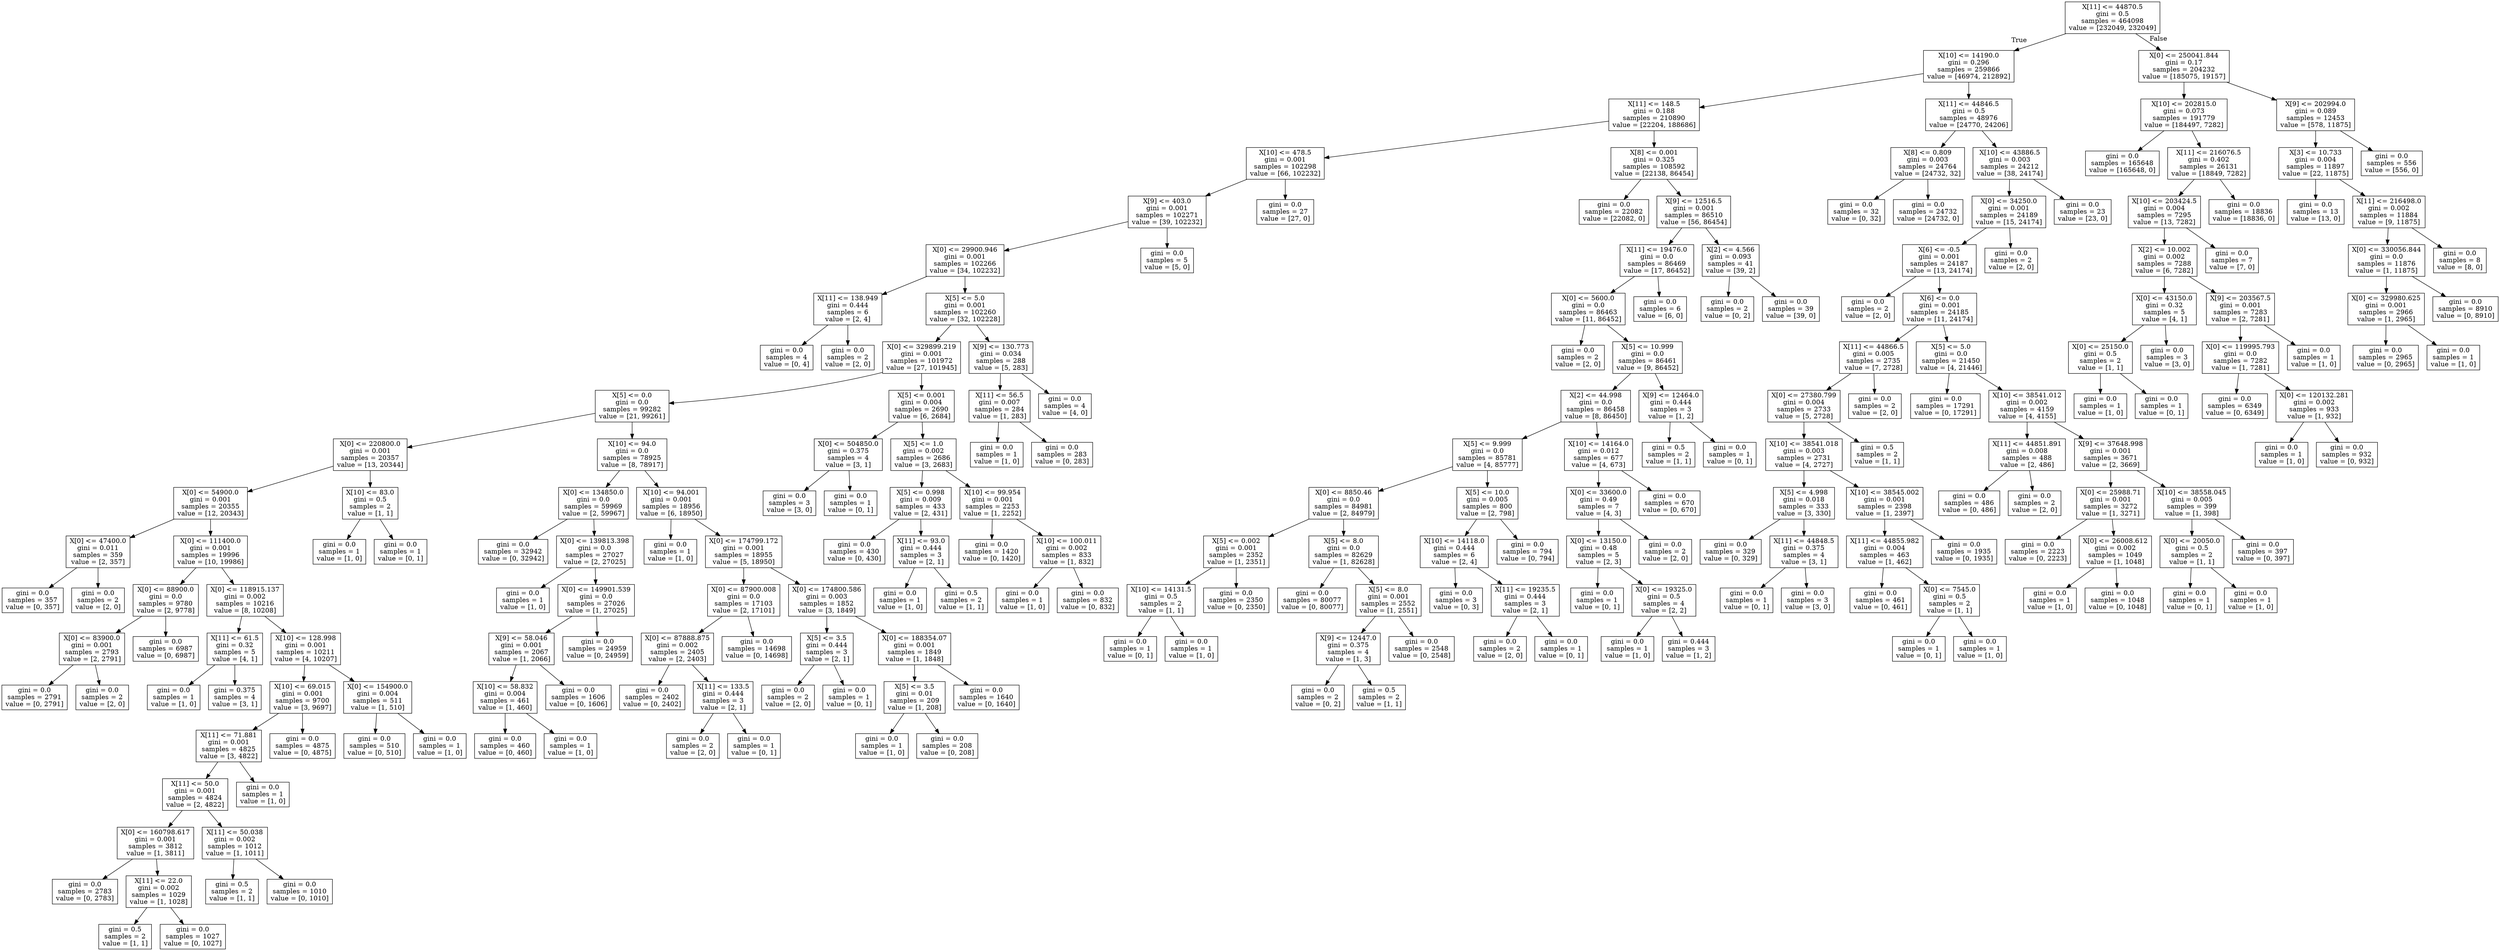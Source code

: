 digraph Tree {
node [shape=box] ;
0 [label="X[11] <= 44870.5\ngini = 0.5\nsamples = 464098\nvalue = [232049, 232049]"] ;
1 [label="X[10] <= 14190.0\ngini = 0.296\nsamples = 259866\nvalue = [46974, 212892]"] ;
0 -> 1 [labeldistance=2.5, labelangle=45, headlabel="True"] ;
2 [label="X[11] <= 148.5\ngini = 0.188\nsamples = 210890\nvalue = [22204, 188686]"] ;
1 -> 2 ;
3 [label="X[10] <= 478.5\ngini = 0.001\nsamples = 102298\nvalue = [66, 102232]"] ;
2 -> 3 ;
4 [label="X[9] <= 403.0\ngini = 0.001\nsamples = 102271\nvalue = [39, 102232]"] ;
3 -> 4 ;
5 [label="X[0] <= 29900.946\ngini = 0.001\nsamples = 102266\nvalue = [34, 102232]"] ;
4 -> 5 ;
6 [label="X[11] <= 138.949\ngini = 0.444\nsamples = 6\nvalue = [2, 4]"] ;
5 -> 6 ;
7 [label="gini = 0.0\nsamples = 4\nvalue = [0, 4]"] ;
6 -> 7 ;
8 [label="gini = 0.0\nsamples = 2\nvalue = [2, 0]"] ;
6 -> 8 ;
9 [label="X[5] <= 5.0\ngini = 0.001\nsamples = 102260\nvalue = [32, 102228]"] ;
5 -> 9 ;
10 [label="X[0] <= 329899.219\ngini = 0.001\nsamples = 101972\nvalue = [27, 101945]"] ;
9 -> 10 ;
11 [label="X[5] <= 0.0\ngini = 0.0\nsamples = 99282\nvalue = [21, 99261]"] ;
10 -> 11 ;
12 [label="X[0] <= 220800.0\ngini = 0.001\nsamples = 20357\nvalue = [13, 20344]"] ;
11 -> 12 ;
13 [label="X[0] <= 54900.0\ngini = 0.001\nsamples = 20355\nvalue = [12, 20343]"] ;
12 -> 13 ;
14 [label="X[0] <= 47400.0\ngini = 0.011\nsamples = 359\nvalue = [2, 357]"] ;
13 -> 14 ;
15 [label="gini = 0.0\nsamples = 357\nvalue = [0, 357]"] ;
14 -> 15 ;
16 [label="gini = 0.0\nsamples = 2\nvalue = [2, 0]"] ;
14 -> 16 ;
17 [label="X[0] <= 111400.0\ngini = 0.001\nsamples = 19996\nvalue = [10, 19986]"] ;
13 -> 17 ;
18 [label="X[0] <= 88900.0\ngini = 0.0\nsamples = 9780\nvalue = [2, 9778]"] ;
17 -> 18 ;
19 [label="X[0] <= 83900.0\ngini = 0.001\nsamples = 2793\nvalue = [2, 2791]"] ;
18 -> 19 ;
20 [label="gini = 0.0\nsamples = 2791\nvalue = [0, 2791]"] ;
19 -> 20 ;
21 [label="gini = 0.0\nsamples = 2\nvalue = [2, 0]"] ;
19 -> 21 ;
22 [label="gini = 0.0\nsamples = 6987\nvalue = [0, 6987]"] ;
18 -> 22 ;
23 [label="X[0] <= 118915.137\ngini = 0.002\nsamples = 10216\nvalue = [8, 10208]"] ;
17 -> 23 ;
24 [label="X[11] <= 61.5\ngini = 0.32\nsamples = 5\nvalue = [4, 1]"] ;
23 -> 24 ;
25 [label="gini = 0.0\nsamples = 1\nvalue = [1, 0]"] ;
24 -> 25 ;
26 [label="gini = 0.375\nsamples = 4\nvalue = [3, 1]"] ;
24 -> 26 ;
27 [label="X[10] <= 128.998\ngini = 0.001\nsamples = 10211\nvalue = [4, 10207]"] ;
23 -> 27 ;
28 [label="X[10] <= 69.015\ngini = 0.001\nsamples = 9700\nvalue = [3, 9697]"] ;
27 -> 28 ;
29 [label="X[11] <= 71.881\ngini = 0.001\nsamples = 4825\nvalue = [3, 4822]"] ;
28 -> 29 ;
30 [label="X[11] <= 50.0\ngini = 0.001\nsamples = 4824\nvalue = [2, 4822]"] ;
29 -> 30 ;
31 [label="X[0] <= 160798.617\ngini = 0.001\nsamples = 3812\nvalue = [1, 3811]"] ;
30 -> 31 ;
32 [label="gini = 0.0\nsamples = 2783\nvalue = [0, 2783]"] ;
31 -> 32 ;
33 [label="X[11] <= 22.0\ngini = 0.002\nsamples = 1029\nvalue = [1, 1028]"] ;
31 -> 33 ;
34 [label="gini = 0.5\nsamples = 2\nvalue = [1, 1]"] ;
33 -> 34 ;
35 [label="gini = 0.0\nsamples = 1027\nvalue = [0, 1027]"] ;
33 -> 35 ;
36 [label="X[11] <= 50.038\ngini = 0.002\nsamples = 1012\nvalue = [1, 1011]"] ;
30 -> 36 ;
37 [label="gini = 0.5\nsamples = 2\nvalue = [1, 1]"] ;
36 -> 37 ;
38 [label="gini = 0.0\nsamples = 1010\nvalue = [0, 1010]"] ;
36 -> 38 ;
39 [label="gini = 0.0\nsamples = 1\nvalue = [1, 0]"] ;
29 -> 39 ;
40 [label="gini = 0.0\nsamples = 4875\nvalue = [0, 4875]"] ;
28 -> 40 ;
41 [label="X[0] <= 154900.0\ngini = 0.004\nsamples = 511\nvalue = [1, 510]"] ;
27 -> 41 ;
42 [label="gini = 0.0\nsamples = 510\nvalue = [0, 510]"] ;
41 -> 42 ;
43 [label="gini = 0.0\nsamples = 1\nvalue = [1, 0]"] ;
41 -> 43 ;
44 [label="X[10] <= 83.0\ngini = 0.5\nsamples = 2\nvalue = [1, 1]"] ;
12 -> 44 ;
45 [label="gini = 0.0\nsamples = 1\nvalue = [1, 0]"] ;
44 -> 45 ;
46 [label="gini = 0.0\nsamples = 1\nvalue = [0, 1]"] ;
44 -> 46 ;
47 [label="X[10] <= 94.0\ngini = 0.0\nsamples = 78925\nvalue = [8, 78917]"] ;
11 -> 47 ;
48 [label="X[0] <= 134850.0\ngini = 0.0\nsamples = 59969\nvalue = [2, 59967]"] ;
47 -> 48 ;
49 [label="gini = 0.0\nsamples = 32942\nvalue = [0, 32942]"] ;
48 -> 49 ;
50 [label="X[0] <= 139813.398\ngini = 0.0\nsamples = 27027\nvalue = [2, 27025]"] ;
48 -> 50 ;
51 [label="gini = 0.0\nsamples = 1\nvalue = [1, 0]"] ;
50 -> 51 ;
52 [label="X[0] <= 149901.539\ngini = 0.0\nsamples = 27026\nvalue = [1, 27025]"] ;
50 -> 52 ;
53 [label="X[9] <= 58.046\ngini = 0.001\nsamples = 2067\nvalue = [1, 2066]"] ;
52 -> 53 ;
54 [label="X[10] <= 58.832\ngini = 0.004\nsamples = 461\nvalue = [1, 460]"] ;
53 -> 54 ;
55 [label="gini = 0.0\nsamples = 460\nvalue = [0, 460]"] ;
54 -> 55 ;
56 [label="gini = 0.0\nsamples = 1\nvalue = [1, 0]"] ;
54 -> 56 ;
57 [label="gini = 0.0\nsamples = 1606\nvalue = [0, 1606]"] ;
53 -> 57 ;
58 [label="gini = 0.0\nsamples = 24959\nvalue = [0, 24959]"] ;
52 -> 58 ;
59 [label="X[10] <= 94.001\ngini = 0.001\nsamples = 18956\nvalue = [6, 18950]"] ;
47 -> 59 ;
60 [label="gini = 0.0\nsamples = 1\nvalue = [1, 0]"] ;
59 -> 60 ;
61 [label="X[0] <= 174799.172\ngini = 0.001\nsamples = 18955\nvalue = [5, 18950]"] ;
59 -> 61 ;
62 [label="X[0] <= 87900.008\ngini = 0.0\nsamples = 17103\nvalue = [2, 17101]"] ;
61 -> 62 ;
63 [label="X[0] <= 87888.875\ngini = 0.002\nsamples = 2405\nvalue = [2, 2403]"] ;
62 -> 63 ;
64 [label="gini = 0.0\nsamples = 2402\nvalue = [0, 2402]"] ;
63 -> 64 ;
65 [label="X[11] <= 133.5\ngini = 0.444\nsamples = 3\nvalue = [2, 1]"] ;
63 -> 65 ;
66 [label="gini = 0.0\nsamples = 2\nvalue = [2, 0]"] ;
65 -> 66 ;
67 [label="gini = 0.0\nsamples = 1\nvalue = [0, 1]"] ;
65 -> 67 ;
68 [label="gini = 0.0\nsamples = 14698\nvalue = [0, 14698]"] ;
62 -> 68 ;
69 [label="X[0] <= 174800.586\ngini = 0.003\nsamples = 1852\nvalue = [3, 1849]"] ;
61 -> 69 ;
70 [label="X[5] <= 3.5\ngini = 0.444\nsamples = 3\nvalue = [2, 1]"] ;
69 -> 70 ;
71 [label="gini = 0.0\nsamples = 2\nvalue = [2, 0]"] ;
70 -> 71 ;
72 [label="gini = 0.0\nsamples = 1\nvalue = [0, 1]"] ;
70 -> 72 ;
73 [label="X[0] <= 188354.07\ngini = 0.001\nsamples = 1849\nvalue = [1, 1848]"] ;
69 -> 73 ;
74 [label="X[5] <= 3.5\ngini = 0.01\nsamples = 209\nvalue = [1, 208]"] ;
73 -> 74 ;
75 [label="gini = 0.0\nsamples = 1\nvalue = [1, 0]"] ;
74 -> 75 ;
76 [label="gini = 0.0\nsamples = 208\nvalue = [0, 208]"] ;
74 -> 76 ;
77 [label="gini = 0.0\nsamples = 1640\nvalue = [0, 1640]"] ;
73 -> 77 ;
78 [label="X[5] <= 0.001\ngini = 0.004\nsamples = 2690\nvalue = [6, 2684]"] ;
10 -> 78 ;
79 [label="X[0] <= 504850.0\ngini = 0.375\nsamples = 4\nvalue = [3, 1]"] ;
78 -> 79 ;
80 [label="gini = 0.0\nsamples = 3\nvalue = [3, 0]"] ;
79 -> 80 ;
81 [label="gini = 0.0\nsamples = 1\nvalue = [0, 1]"] ;
79 -> 81 ;
82 [label="X[5] <= 1.0\ngini = 0.002\nsamples = 2686\nvalue = [3, 2683]"] ;
78 -> 82 ;
83 [label="X[5] <= 0.998\ngini = 0.009\nsamples = 433\nvalue = [2, 431]"] ;
82 -> 83 ;
84 [label="gini = 0.0\nsamples = 430\nvalue = [0, 430]"] ;
83 -> 84 ;
85 [label="X[11] <= 93.0\ngini = 0.444\nsamples = 3\nvalue = [2, 1]"] ;
83 -> 85 ;
86 [label="gini = 0.0\nsamples = 1\nvalue = [1, 0]"] ;
85 -> 86 ;
87 [label="gini = 0.5\nsamples = 2\nvalue = [1, 1]"] ;
85 -> 87 ;
88 [label="X[10] <= 99.954\ngini = 0.001\nsamples = 2253\nvalue = [1, 2252]"] ;
82 -> 88 ;
89 [label="gini = 0.0\nsamples = 1420\nvalue = [0, 1420]"] ;
88 -> 89 ;
90 [label="X[10] <= 100.011\ngini = 0.002\nsamples = 833\nvalue = [1, 832]"] ;
88 -> 90 ;
91 [label="gini = 0.0\nsamples = 1\nvalue = [1, 0]"] ;
90 -> 91 ;
92 [label="gini = 0.0\nsamples = 832\nvalue = [0, 832]"] ;
90 -> 92 ;
93 [label="X[9] <= 130.773\ngini = 0.034\nsamples = 288\nvalue = [5, 283]"] ;
9 -> 93 ;
94 [label="X[11] <= 56.5\ngini = 0.007\nsamples = 284\nvalue = [1, 283]"] ;
93 -> 94 ;
95 [label="gini = 0.0\nsamples = 1\nvalue = [1, 0]"] ;
94 -> 95 ;
96 [label="gini = 0.0\nsamples = 283\nvalue = [0, 283]"] ;
94 -> 96 ;
97 [label="gini = 0.0\nsamples = 4\nvalue = [4, 0]"] ;
93 -> 97 ;
98 [label="gini = 0.0\nsamples = 5\nvalue = [5, 0]"] ;
4 -> 98 ;
99 [label="gini = 0.0\nsamples = 27\nvalue = [27, 0]"] ;
3 -> 99 ;
100 [label="X[8] <= 0.001\ngini = 0.325\nsamples = 108592\nvalue = [22138, 86454]"] ;
2 -> 100 ;
101 [label="gini = 0.0\nsamples = 22082\nvalue = [22082, 0]"] ;
100 -> 101 ;
102 [label="X[9] <= 12516.5\ngini = 0.001\nsamples = 86510\nvalue = [56, 86454]"] ;
100 -> 102 ;
103 [label="X[11] <= 19476.0\ngini = 0.0\nsamples = 86469\nvalue = [17, 86452]"] ;
102 -> 103 ;
104 [label="X[0] <= 5600.0\ngini = 0.0\nsamples = 86463\nvalue = [11, 86452]"] ;
103 -> 104 ;
105 [label="gini = 0.0\nsamples = 2\nvalue = [2, 0]"] ;
104 -> 105 ;
106 [label="X[5] <= 10.999\ngini = 0.0\nsamples = 86461\nvalue = [9, 86452]"] ;
104 -> 106 ;
107 [label="X[2] <= 44.998\ngini = 0.0\nsamples = 86458\nvalue = [8, 86450]"] ;
106 -> 107 ;
108 [label="X[5] <= 9.999\ngini = 0.0\nsamples = 85781\nvalue = [4, 85777]"] ;
107 -> 108 ;
109 [label="X[0] <= 8850.46\ngini = 0.0\nsamples = 84981\nvalue = [2, 84979]"] ;
108 -> 109 ;
110 [label="X[5] <= 0.002\ngini = 0.001\nsamples = 2352\nvalue = [1, 2351]"] ;
109 -> 110 ;
111 [label="X[10] <= 14131.5\ngini = 0.5\nsamples = 2\nvalue = [1, 1]"] ;
110 -> 111 ;
112 [label="gini = 0.0\nsamples = 1\nvalue = [0, 1]"] ;
111 -> 112 ;
113 [label="gini = 0.0\nsamples = 1\nvalue = [1, 0]"] ;
111 -> 113 ;
114 [label="gini = 0.0\nsamples = 2350\nvalue = [0, 2350]"] ;
110 -> 114 ;
115 [label="X[5] <= 8.0\ngini = 0.0\nsamples = 82629\nvalue = [1, 82628]"] ;
109 -> 115 ;
116 [label="gini = 0.0\nsamples = 80077\nvalue = [0, 80077]"] ;
115 -> 116 ;
117 [label="X[5] <= 8.0\ngini = 0.001\nsamples = 2552\nvalue = [1, 2551]"] ;
115 -> 117 ;
118 [label="X[9] <= 12447.0\ngini = 0.375\nsamples = 4\nvalue = [1, 3]"] ;
117 -> 118 ;
119 [label="gini = 0.0\nsamples = 2\nvalue = [0, 2]"] ;
118 -> 119 ;
120 [label="gini = 0.5\nsamples = 2\nvalue = [1, 1]"] ;
118 -> 120 ;
121 [label="gini = 0.0\nsamples = 2548\nvalue = [0, 2548]"] ;
117 -> 121 ;
122 [label="X[5] <= 10.0\ngini = 0.005\nsamples = 800\nvalue = [2, 798]"] ;
108 -> 122 ;
123 [label="X[10] <= 14118.0\ngini = 0.444\nsamples = 6\nvalue = [2, 4]"] ;
122 -> 123 ;
124 [label="gini = 0.0\nsamples = 3\nvalue = [0, 3]"] ;
123 -> 124 ;
125 [label="X[11] <= 19235.5\ngini = 0.444\nsamples = 3\nvalue = [2, 1]"] ;
123 -> 125 ;
126 [label="gini = 0.0\nsamples = 2\nvalue = [2, 0]"] ;
125 -> 126 ;
127 [label="gini = 0.0\nsamples = 1\nvalue = [0, 1]"] ;
125 -> 127 ;
128 [label="gini = 0.0\nsamples = 794\nvalue = [0, 794]"] ;
122 -> 128 ;
129 [label="X[10] <= 14164.0\ngini = 0.012\nsamples = 677\nvalue = [4, 673]"] ;
107 -> 129 ;
130 [label="X[0] <= 33600.0\ngini = 0.49\nsamples = 7\nvalue = [4, 3]"] ;
129 -> 130 ;
131 [label="X[0] <= 13150.0\ngini = 0.48\nsamples = 5\nvalue = [2, 3]"] ;
130 -> 131 ;
132 [label="gini = 0.0\nsamples = 1\nvalue = [0, 1]"] ;
131 -> 132 ;
133 [label="X[0] <= 19325.0\ngini = 0.5\nsamples = 4\nvalue = [2, 2]"] ;
131 -> 133 ;
134 [label="gini = 0.0\nsamples = 1\nvalue = [1, 0]"] ;
133 -> 134 ;
135 [label="gini = 0.444\nsamples = 3\nvalue = [1, 2]"] ;
133 -> 135 ;
136 [label="gini = 0.0\nsamples = 2\nvalue = [2, 0]"] ;
130 -> 136 ;
137 [label="gini = 0.0\nsamples = 670\nvalue = [0, 670]"] ;
129 -> 137 ;
138 [label="X[9] <= 12464.0\ngini = 0.444\nsamples = 3\nvalue = [1, 2]"] ;
106 -> 138 ;
139 [label="gini = 0.5\nsamples = 2\nvalue = [1, 1]"] ;
138 -> 139 ;
140 [label="gini = 0.0\nsamples = 1\nvalue = [0, 1]"] ;
138 -> 140 ;
141 [label="gini = 0.0\nsamples = 6\nvalue = [6, 0]"] ;
103 -> 141 ;
142 [label="X[2] <= 4.566\ngini = 0.093\nsamples = 41\nvalue = [39, 2]"] ;
102 -> 142 ;
143 [label="gini = 0.0\nsamples = 2\nvalue = [0, 2]"] ;
142 -> 143 ;
144 [label="gini = 0.0\nsamples = 39\nvalue = [39, 0]"] ;
142 -> 144 ;
145 [label="X[11] <= 44846.5\ngini = 0.5\nsamples = 48976\nvalue = [24770, 24206]"] ;
1 -> 145 ;
146 [label="X[8] <= 0.809\ngini = 0.003\nsamples = 24764\nvalue = [24732, 32]"] ;
145 -> 146 ;
147 [label="gini = 0.0\nsamples = 32\nvalue = [0, 32]"] ;
146 -> 147 ;
148 [label="gini = 0.0\nsamples = 24732\nvalue = [24732, 0]"] ;
146 -> 148 ;
149 [label="X[10] <= 43886.5\ngini = 0.003\nsamples = 24212\nvalue = [38, 24174]"] ;
145 -> 149 ;
150 [label="X[0] <= 34250.0\ngini = 0.001\nsamples = 24189\nvalue = [15, 24174]"] ;
149 -> 150 ;
151 [label="X[6] <= -0.5\ngini = 0.001\nsamples = 24187\nvalue = [13, 24174]"] ;
150 -> 151 ;
152 [label="gini = 0.0\nsamples = 2\nvalue = [2, 0]"] ;
151 -> 152 ;
153 [label="X[6] <= 0.0\ngini = 0.001\nsamples = 24185\nvalue = [11, 24174]"] ;
151 -> 153 ;
154 [label="X[11] <= 44866.5\ngini = 0.005\nsamples = 2735\nvalue = [7, 2728]"] ;
153 -> 154 ;
155 [label="X[0] <= 27380.799\ngini = 0.004\nsamples = 2733\nvalue = [5, 2728]"] ;
154 -> 155 ;
156 [label="X[10] <= 38541.018\ngini = 0.003\nsamples = 2731\nvalue = [4, 2727]"] ;
155 -> 156 ;
157 [label="X[5] <= 4.998\ngini = 0.018\nsamples = 333\nvalue = [3, 330]"] ;
156 -> 157 ;
158 [label="gini = 0.0\nsamples = 329\nvalue = [0, 329]"] ;
157 -> 158 ;
159 [label="X[11] <= 44848.5\ngini = 0.375\nsamples = 4\nvalue = [3, 1]"] ;
157 -> 159 ;
160 [label="gini = 0.0\nsamples = 1\nvalue = [0, 1]"] ;
159 -> 160 ;
161 [label="gini = 0.0\nsamples = 3\nvalue = [3, 0]"] ;
159 -> 161 ;
162 [label="X[10] <= 38545.002\ngini = 0.001\nsamples = 2398\nvalue = [1, 2397]"] ;
156 -> 162 ;
163 [label="X[11] <= 44855.982\ngini = 0.004\nsamples = 463\nvalue = [1, 462]"] ;
162 -> 163 ;
164 [label="gini = 0.0\nsamples = 461\nvalue = [0, 461]"] ;
163 -> 164 ;
165 [label="X[0] <= 7545.0\ngini = 0.5\nsamples = 2\nvalue = [1, 1]"] ;
163 -> 165 ;
166 [label="gini = 0.0\nsamples = 1\nvalue = [0, 1]"] ;
165 -> 166 ;
167 [label="gini = 0.0\nsamples = 1\nvalue = [1, 0]"] ;
165 -> 167 ;
168 [label="gini = 0.0\nsamples = 1935\nvalue = [0, 1935]"] ;
162 -> 168 ;
169 [label="gini = 0.5\nsamples = 2\nvalue = [1, 1]"] ;
155 -> 169 ;
170 [label="gini = 0.0\nsamples = 2\nvalue = [2, 0]"] ;
154 -> 170 ;
171 [label="X[5] <= 5.0\ngini = 0.0\nsamples = 21450\nvalue = [4, 21446]"] ;
153 -> 171 ;
172 [label="gini = 0.0\nsamples = 17291\nvalue = [0, 17291]"] ;
171 -> 172 ;
173 [label="X[10] <= 38541.012\ngini = 0.002\nsamples = 4159\nvalue = [4, 4155]"] ;
171 -> 173 ;
174 [label="X[11] <= 44851.891\ngini = 0.008\nsamples = 488\nvalue = [2, 486]"] ;
173 -> 174 ;
175 [label="gini = 0.0\nsamples = 486\nvalue = [0, 486]"] ;
174 -> 175 ;
176 [label="gini = 0.0\nsamples = 2\nvalue = [2, 0]"] ;
174 -> 176 ;
177 [label="X[9] <= 37648.998\ngini = 0.001\nsamples = 3671\nvalue = [2, 3669]"] ;
173 -> 177 ;
178 [label="X[0] <= 25988.71\ngini = 0.001\nsamples = 3272\nvalue = [1, 3271]"] ;
177 -> 178 ;
179 [label="gini = 0.0\nsamples = 2223\nvalue = [0, 2223]"] ;
178 -> 179 ;
180 [label="X[0] <= 26008.612\ngini = 0.002\nsamples = 1049\nvalue = [1, 1048]"] ;
178 -> 180 ;
181 [label="gini = 0.0\nsamples = 1\nvalue = [1, 0]"] ;
180 -> 181 ;
182 [label="gini = 0.0\nsamples = 1048\nvalue = [0, 1048]"] ;
180 -> 182 ;
183 [label="X[10] <= 38558.045\ngini = 0.005\nsamples = 399\nvalue = [1, 398]"] ;
177 -> 183 ;
184 [label="X[0] <= 20050.0\ngini = 0.5\nsamples = 2\nvalue = [1, 1]"] ;
183 -> 184 ;
185 [label="gini = 0.0\nsamples = 1\nvalue = [0, 1]"] ;
184 -> 185 ;
186 [label="gini = 0.0\nsamples = 1\nvalue = [1, 0]"] ;
184 -> 186 ;
187 [label="gini = 0.0\nsamples = 397\nvalue = [0, 397]"] ;
183 -> 187 ;
188 [label="gini = 0.0\nsamples = 2\nvalue = [2, 0]"] ;
150 -> 188 ;
189 [label="gini = 0.0\nsamples = 23\nvalue = [23, 0]"] ;
149 -> 189 ;
190 [label="X[0] <= 250041.844\ngini = 0.17\nsamples = 204232\nvalue = [185075, 19157]"] ;
0 -> 190 [labeldistance=2.5, labelangle=-45, headlabel="False"] ;
191 [label="X[10] <= 202815.0\ngini = 0.073\nsamples = 191779\nvalue = [184497, 7282]"] ;
190 -> 191 ;
192 [label="gini = 0.0\nsamples = 165648\nvalue = [165648, 0]"] ;
191 -> 192 ;
193 [label="X[11] <= 216076.5\ngini = 0.402\nsamples = 26131\nvalue = [18849, 7282]"] ;
191 -> 193 ;
194 [label="X[10] <= 203424.5\ngini = 0.004\nsamples = 7295\nvalue = [13, 7282]"] ;
193 -> 194 ;
195 [label="X[2] <= 10.002\ngini = 0.002\nsamples = 7288\nvalue = [6, 7282]"] ;
194 -> 195 ;
196 [label="X[0] <= 43150.0\ngini = 0.32\nsamples = 5\nvalue = [4, 1]"] ;
195 -> 196 ;
197 [label="X[0] <= 25150.0\ngini = 0.5\nsamples = 2\nvalue = [1, 1]"] ;
196 -> 197 ;
198 [label="gini = 0.0\nsamples = 1\nvalue = [1, 0]"] ;
197 -> 198 ;
199 [label="gini = 0.0\nsamples = 1\nvalue = [0, 1]"] ;
197 -> 199 ;
200 [label="gini = 0.0\nsamples = 3\nvalue = [3, 0]"] ;
196 -> 200 ;
201 [label="X[9] <= 203567.5\ngini = 0.001\nsamples = 7283\nvalue = [2, 7281]"] ;
195 -> 201 ;
202 [label="X[0] <= 119995.793\ngini = 0.0\nsamples = 7282\nvalue = [1, 7281]"] ;
201 -> 202 ;
203 [label="gini = 0.0\nsamples = 6349\nvalue = [0, 6349]"] ;
202 -> 203 ;
204 [label="X[0] <= 120132.281\ngini = 0.002\nsamples = 933\nvalue = [1, 932]"] ;
202 -> 204 ;
205 [label="gini = 0.0\nsamples = 1\nvalue = [1, 0]"] ;
204 -> 205 ;
206 [label="gini = 0.0\nsamples = 932\nvalue = [0, 932]"] ;
204 -> 206 ;
207 [label="gini = 0.0\nsamples = 1\nvalue = [1, 0]"] ;
201 -> 207 ;
208 [label="gini = 0.0\nsamples = 7\nvalue = [7, 0]"] ;
194 -> 208 ;
209 [label="gini = 0.0\nsamples = 18836\nvalue = [18836, 0]"] ;
193 -> 209 ;
210 [label="X[9] <= 202994.0\ngini = 0.089\nsamples = 12453\nvalue = [578, 11875]"] ;
190 -> 210 ;
211 [label="X[3] <= 10.733\ngini = 0.004\nsamples = 11897\nvalue = [22, 11875]"] ;
210 -> 211 ;
212 [label="gini = 0.0\nsamples = 13\nvalue = [13, 0]"] ;
211 -> 212 ;
213 [label="X[11] <= 216498.0\ngini = 0.002\nsamples = 11884\nvalue = [9, 11875]"] ;
211 -> 213 ;
214 [label="X[0] <= 330056.844\ngini = 0.0\nsamples = 11876\nvalue = [1, 11875]"] ;
213 -> 214 ;
215 [label="X[0] <= 329980.625\ngini = 0.001\nsamples = 2966\nvalue = [1, 2965]"] ;
214 -> 215 ;
216 [label="gini = 0.0\nsamples = 2965\nvalue = [0, 2965]"] ;
215 -> 216 ;
217 [label="gini = 0.0\nsamples = 1\nvalue = [1, 0]"] ;
215 -> 217 ;
218 [label="gini = 0.0\nsamples = 8910\nvalue = [0, 8910]"] ;
214 -> 218 ;
219 [label="gini = 0.0\nsamples = 8\nvalue = [8, 0]"] ;
213 -> 219 ;
220 [label="gini = 0.0\nsamples = 556\nvalue = [556, 0]"] ;
210 -> 220 ;
}